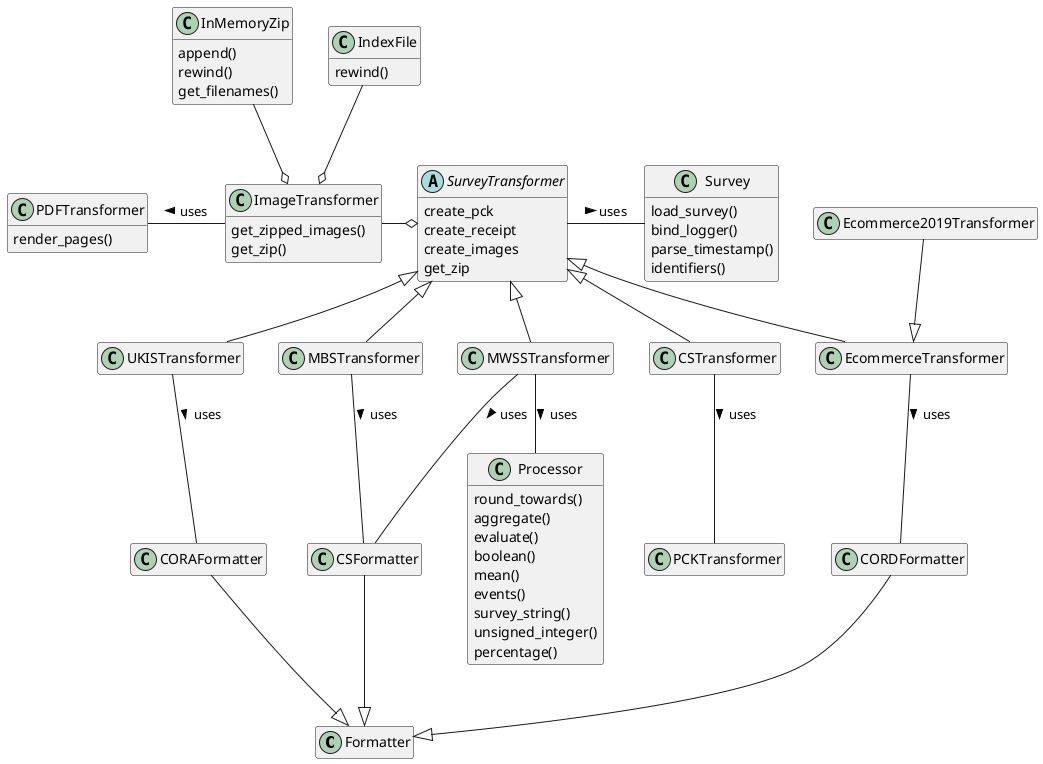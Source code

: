 @startuml

hide empty members


'classes

class Formatter
class CSFormatter
class CORAFormatter
class CORDFormatter

abstract SurveyTransformer
SurveyTransformer : create_pck
SurveyTransformer : create_receipt
SurveyTransformer : create_images
SurveyTransformer : get_zip

class MWSSTransformer
class MBSTransformer
class CSTransformer
class PCKTransformer
class UKISTransformer
class EcommerceTransformer
class Ecommerce2019Transformer

class ImageTransformer
ImageTransformer : get_zipped_images()
ImageTransformer : get_zip()

class InMemoryZip
InMemoryZip : append()
InMemoryZip : rewind()
InMemoryZip : get_filenames()

class IndexFile
IndexFile : rewind()

class PDFTransformer
PDFTransformer : render_pages()

class Processor
Processor : round_towards()
Processor : aggregate()
Processor : evaluate()
Processor : boolean()
Processor : mean()
Processor : events()
Processor : survey_string()
Processor : unsigned_integer()
Processor : percentage()

class Survey
Survey : load_survey()
Survey : bind_logger()
Survey : parse_timestamp()
Survey : identifiers()


'inheritence

Formatter <|-u- CSFormatter
Formatter <|-u- CORAFormatter
Formatter <|-u- CORDFormatter

SurveyTransformer <|-- CSTransformer
SurveyTransformer <|-- MWSSTransformer
SurveyTransformer <|-- MBSTransformer
SurveyTransformer <|-- UKISTransformer
SurveyTransformer <|-- EcommerceTransformer
EcommerceTransformer <|-U- Ecommerce2019Transformer

'aggregations
SurveyTransformer o-L ImageTransformer

CSFormatter -u- MWSSTransformer : uses <
CSFormatter -u- MBSTransformer : uses <
CORAFormatter -u- UKISTransformer : uses <
CORDFormatter -u- EcommerceTransformer : uses <

IndexFile --o ImageTransformer
ImageTransformer o-U- InMemoryZip
ImageTransformer -L PDFTransformer : uses >

SurveyTransformer -R Survey : uses >
MWSSTransformer -- Processor : uses >
CSTransformer -d- PCKTransformer : uses >

@enduml